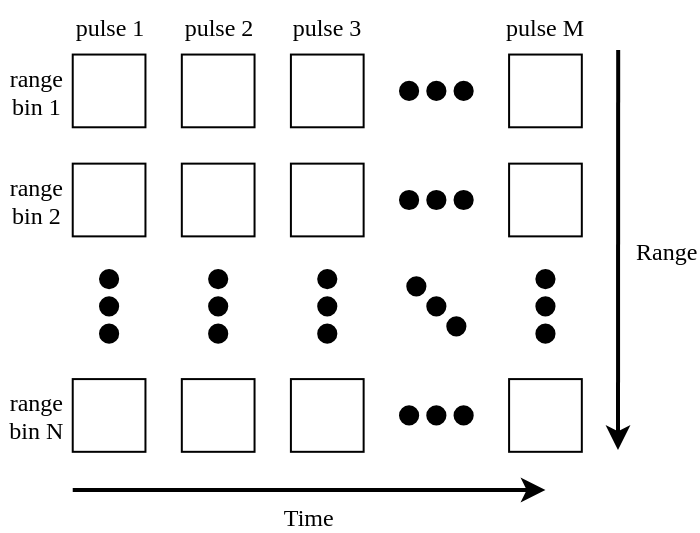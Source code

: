 <mxfile version="24.7.8">
  <diagram name="Page-1" id="86gcffnsuX3LsFzJbxiK">
    <mxGraphModel dx="988" dy="569" grid="1" gridSize="10" guides="1" tooltips="1" connect="1" arrows="1" fold="1" page="1" pageScale="1" pageWidth="350" pageHeight="350" math="0" shadow="0">
      <root>
        <mxCell id="0" />
        <mxCell id="1" parent="0" />
        <mxCell id="7R27D0WVe1T6TBkrIgwF-1" value="" style="rounded=0;whiteSpace=wrap;absoluteArcSize=0;imageAspect=1;fontFamily=Times New Roman;fontSize=12;container=0;" parent="1" vertex="1">
          <mxGeometry x="37.364" y="52.273" width="36.364" height="36.364" as="geometry" />
        </mxCell>
        <mxCell id="7R27D0WVe1T6TBkrIgwF-2" value="" style="rounded=0;whiteSpace=wrap;fontFamily=Times New Roman;fontSize=12;container=0;" parent="1" vertex="1">
          <mxGeometry x="37.364" y="106.818" width="36.364" height="36.364" as="geometry" />
        </mxCell>
        <mxCell id="7R27D0WVe1T6TBkrIgwF-4" value="" style="rounded=0;whiteSpace=wrap;fontFamily=Times New Roman;fontSize=12;container=0;" parent="1" vertex="1">
          <mxGeometry x="37.364" y="214.545" width="36.364" height="36.364" as="geometry" />
        </mxCell>
        <mxCell id="7R27D0WVe1T6TBkrIgwF-17" value="" style="rounded=0;whiteSpace=wrap;fontFamily=Times New Roman;fontSize=12;container=0;" parent="1" vertex="1">
          <mxGeometry x="91.909" y="52.273" width="36.364" height="36.364" as="geometry" />
        </mxCell>
        <mxCell id="7R27D0WVe1T6TBkrIgwF-18" value="" style="rounded=0;whiteSpace=wrap;fontFamily=Times New Roman;fontSize=12;container=0;" parent="1" vertex="1">
          <mxGeometry x="146.454" y="52.273" width="36.364" height="36.364" as="geometry" />
        </mxCell>
        <mxCell id="7R27D0WVe1T6TBkrIgwF-19" value="" style="rounded=0;whiteSpace=wrap;fontFamily=Times New Roman;fontSize=12;container=0;" parent="1" vertex="1">
          <mxGeometry x="255.545" y="52.273" width="36.364" height="36.364" as="geometry" />
        </mxCell>
        <mxCell id="7R27D0WVe1T6TBkrIgwF-30" value="" style="rounded=0;whiteSpace=wrap;fontFamily=Times New Roman;fontSize=12;container=0;" parent="1" vertex="1">
          <mxGeometry x="91.909" y="106.818" width="36.364" height="36.364" as="geometry" />
        </mxCell>
        <mxCell id="7R27D0WVe1T6TBkrIgwF-31" value="" style="rounded=0;whiteSpace=wrap;fontFamily=Times New Roman;fontSize=12;container=0;" parent="1" vertex="1">
          <mxGeometry x="146.454" y="106.818" width="36.364" height="36.364" as="geometry" />
        </mxCell>
        <mxCell id="7R27D0WVe1T6TBkrIgwF-32" value="" style="rounded=0;whiteSpace=wrap;fontFamily=Times New Roman;fontSize=12;container=0;" parent="1" vertex="1">
          <mxGeometry x="255.545" y="106.818" width="36.364" height="36.364" as="geometry" />
        </mxCell>
        <mxCell id="7R27D0WVe1T6TBkrIgwF-44" value="" style="rounded=0;whiteSpace=wrap;fontFamily=Times New Roman;fontSize=12;container=0;" parent="1" vertex="1">
          <mxGeometry x="91.909" y="214.545" width="36.364" height="36.364" as="geometry" />
        </mxCell>
        <mxCell id="7R27D0WVe1T6TBkrIgwF-49" value="" style="rounded=0;whiteSpace=wrap;fontFamily=Times New Roman;fontSize=12;container=0;" parent="1" vertex="1">
          <mxGeometry x="146.454" y="214.545" width="36.364" height="36.364" as="geometry" />
        </mxCell>
        <mxCell id="7R27D0WVe1T6TBkrIgwF-54" value="" style="rounded=0;whiteSpace=wrap;fontFamily=Times New Roman;fontSize=12;container=0;" parent="1" vertex="1">
          <mxGeometry x="255.545" y="214.545" width="36.364" height="36.364" as="geometry" />
        </mxCell>
        <mxCell id="7R27D0WVe1T6TBkrIgwF-59" value="pulse 1" style="text;strokeColor=none;fillColor=none;align=center;verticalAlign=middle;whiteSpace=wrap;rounded=0;fontFamily=Times New Roman;fontSize=12;container=0;" parent="1" vertex="1">
          <mxGeometry x="33.73" y="25" width="43.64" height="27.27" as="geometry" />
        </mxCell>
        <mxCell id="7R27D0WVe1T6TBkrIgwF-60" value="pulse 2" style="text;strokeColor=none;fillColor=none;align=center;verticalAlign=middle;whiteSpace=wrap;rounded=0;fontFamily=Times New Roman;fontSize=12;container=0;" parent="1" vertex="1">
          <mxGeometry x="90.55" y="25" width="39.09" height="27.27" as="geometry" />
        </mxCell>
        <mxCell id="7R27D0WVe1T6TBkrIgwF-61" value="pulse 3" style="text;strokeColor=none;fillColor=none;align=center;verticalAlign=middle;whiteSpace=wrap;rounded=0;fontFamily=Times New Roman;fontSize=12;container=0;" parent="1" vertex="1">
          <mxGeometry x="142.36" y="25" width="44.55" height="27.27" as="geometry" />
        </mxCell>
        <mxCell id="7R27D0WVe1T6TBkrIgwF-62" value="pulse M" style="text;strokeColor=none;fillColor=none;align=center;verticalAlign=middle;whiteSpace=wrap;rounded=0;fontFamily=Times New Roman;fontSize=12;container=0;" parent="1" vertex="1">
          <mxGeometry x="246.454" y="25" width="54.545" height="27.273" as="geometry" />
        </mxCell>
        <mxCell id="7R27D0WVe1T6TBkrIgwF-63" value="range&#xa;bin 1" style="text;strokeColor=none;fillColor=none;align=center;verticalAlign=middle;rounded=0;fontFamily=Times New Roman;fontSize=12;container=0;" parent="1" vertex="1">
          <mxGeometry x="1" y="56.818" width="36.364" height="27.273" as="geometry" />
        </mxCell>
        <mxCell id="7R27D0WVe1T6TBkrIgwF-64" value="range&#xa;bin 2" style="text;strokeColor=none;fillColor=none;align=center;verticalAlign=middle;rounded=0;fontFamily=Times New Roman;fontSize=12;container=0;" parent="1" vertex="1">
          <mxGeometry x="1" y="111.364" width="36.364" height="27.273" as="geometry" />
        </mxCell>
        <mxCell id="7R27D0WVe1T6TBkrIgwF-66" value="range&#xa;bin N" style="text;strokeColor=none;fillColor=none;align=center;verticalAlign=middle;rounded=0;fontFamily=Times New Roman;fontSize=12;container=0;" parent="1" vertex="1">
          <mxGeometry x="1" y="219.09" width="36.364" height="27.273" as="geometry" />
        </mxCell>
        <mxCell id="7R27D0WVe1T6TBkrIgwF-77" value="Time" style="endArrow=classic;rounded=0;strokeWidth=2;fontFamily=Times New Roman;fontSize=12;labelPosition=center;verticalLabelPosition=bottom;align=center;verticalAlign=top;labelBackgroundColor=none;" parent="1" edge="1">
          <mxGeometry width="50" height="50" relative="1" as="geometry">
            <mxPoint x="37.364" y="270" as="sourcePoint" />
            <mxPoint x="273.726" y="270" as="targetPoint" />
          </mxGeometry>
        </mxCell>
        <mxCell id="7R27D0WVe1T6TBkrIgwF-78" value="Range" style="endArrow=classic;rounded=0;strokeWidth=2;fontFamily=Times New Roman;fontSize=12;labelPosition=right;verticalLabelPosition=middle;align=left;verticalAlign=middle;labelBackgroundColor=none;spacingRight=0;spacingLeft=7;" parent="1" edge="1">
          <mxGeometry width="50" height="50" relative="1" as="geometry">
            <mxPoint x="310.09" y="50.003" as="sourcePoint" />
            <mxPoint x="310" y="250" as="targetPoint" />
            <mxPoint as="offset" />
          </mxGeometry>
        </mxCell>
        <mxCell id="7R27D0WVe1T6TBkrIgwF-6" value="" style="ellipse;whiteSpace=wrap;aspect=fixed;fillColor=#000000;connectable=0;allowArrows=0;fontFamily=Times New Roman;fontSize=12;container=0;" parent="1" vertex="1">
          <mxGeometry x="51.0" y="159.999" width="9.091" height="9.091" as="geometry" />
        </mxCell>
        <mxCell id="7R27D0WVe1T6TBkrIgwF-7" value="" style="ellipse;whiteSpace=wrap;aspect=fixed;fillColor=#000000;connectable=0;allowArrows=0;fontFamily=Times New Roman;fontSize=12;container=0;" parent="1" vertex="1">
          <mxGeometry x="51.0" y="187.272" width="9.091" height="9.091" as="geometry" />
        </mxCell>
        <mxCell id="7R27D0WVe1T6TBkrIgwF-8" value="" style="ellipse;whiteSpace=wrap;aspect=fixed;fillColor=#000000;connectable=0;allowArrows=0;fontFamily=Times New Roman;fontSize=12;container=0;" parent="1" vertex="1">
          <mxGeometry x="51.0" y="173.635" width="9.091" height="9.091" as="geometry" />
        </mxCell>
        <mxCell id="7R27D0WVe1T6TBkrIgwF-27" value="" style="ellipse;whiteSpace=wrap;aspect=fixed;fillColor=#000000;connectable=0;allowArrows=0;rotation=90;fontFamily=Times New Roman;fontSize=12;container=0;" parent="1" vertex="1">
          <mxGeometry x="228.272" y="65.909" width="9.091" height="9.091" as="geometry" />
        </mxCell>
        <mxCell id="7R27D0WVe1T6TBkrIgwF-28" value="" style="ellipse;whiteSpace=wrap;aspect=fixed;fillColor=#000000;connectable=0;allowArrows=0;rotation=90;fontFamily=Times New Roman;fontSize=12;container=0;" parent="1" vertex="1">
          <mxGeometry x="200.999" y="65.909" width="9.091" height="9.091" as="geometry" />
        </mxCell>
        <mxCell id="7R27D0WVe1T6TBkrIgwF-29" value="" style="ellipse;whiteSpace=wrap;aspect=fixed;fillColor=#000000;connectable=0;allowArrows=0;rotation=90;fontFamily=Times New Roman;fontSize=12;container=0;" parent="1" vertex="1">
          <mxGeometry x="214.636" y="65.909" width="9.091" height="9.091" as="geometry" />
        </mxCell>
        <mxCell id="7R27D0WVe1T6TBkrIgwF-34" value="" style="ellipse;whiteSpace=wrap;aspect=fixed;fillColor=#000000;connectable=0;allowArrows=0;rotation=90;fontFamily=Times New Roman;fontSize=12;container=0;" parent="1" vertex="1">
          <mxGeometry x="228.272" y="120.455" width="9.091" height="9.091" as="geometry" />
        </mxCell>
        <mxCell id="7R27D0WVe1T6TBkrIgwF-35" value="" style="ellipse;whiteSpace=wrap;aspect=fixed;fillColor=#000000;connectable=0;allowArrows=0;rotation=90;fontFamily=Times New Roman;fontSize=12;container=0;" parent="1" vertex="1">
          <mxGeometry x="200.999" y="120.455" width="9.091" height="9.091" as="geometry" />
        </mxCell>
        <mxCell id="7R27D0WVe1T6TBkrIgwF-36" value="" style="ellipse;whiteSpace=wrap;aspect=fixed;fillColor=#000000;connectable=0;allowArrows=0;rotation=90;fontFamily=Times New Roman;fontSize=12;container=0;" parent="1" vertex="1">
          <mxGeometry x="214.636" y="120.455" width="9.091" height="9.091" as="geometry" />
        </mxCell>
        <mxCell id="7R27D0WVe1T6TBkrIgwF-46" value="" style="ellipse;whiteSpace=wrap;aspect=fixed;fillColor=#000000;connectable=0;allowArrows=0;fontFamily=Times New Roman;fontSize=12;container=0;" parent="1" vertex="1">
          <mxGeometry x="105.545" y="159.999" width="9.091" height="9.091" as="geometry" />
        </mxCell>
        <mxCell id="7R27D0WVe1T6TBkrIgwF-47" value="" style="ellipse;whiteSpace=wrap;aspect=fixed;fillColor=#000000;connectable=0;allowArrows=0;fontFamily=Times New Roman;fontSize=12;container=0;" parent="1" vertex="1">
          <mxGeometry x="105.545" y="187.272" width="9.091" height="9.091" as="geometry" />
        </mxCell>
        <mxCell id="7R27D0WVe1T6TBkrIgwF-48" value="" style="ellipse;whiteSpace=wrap;aspect=fixed;fillColor=#000000;connectable=0;allowArrows=0;fontFamily=Times New Roman;fontSize=12;container=0;" parent="1" vertex="1">
          <mxGeometry x="105.545" y="173.635" width="9.091" height="9.091" as="geometry" />
        </mxCell>
        <mxCell id="7R27D0WVe1T6TBkrIgwF-51" value="" style="ellipse;whiteSpace=wrap;aspect=fixed;fillColor=#000000;connectable=0;allowArrows=0;fontFamily=Times New Roman;fontSize=12;container=0;" parent="1" vertex="1">
          <mxGeometry x="160.09" y="159.999" width="9.091" height="9.091" as="geometry" />
        </mxCell>
        <mxCell id="7R27D0WVe1T6TBkrIgwF-52" value="" style="ellipse;whiteSpace=wrap;aspect=fixed;fillColor=#000000;connectable=0;allowArrows=0;fontFamily=Times New Roman;fontSize=12;container=0;" parent="1" vertex="1">
          <mxGeometry x="160.09" y="187.272" width="9.091" height="9.091" as="geometry" />
        </mxCell>
        <mxCell id="7R27D0WVe1T6TBkrIgwF-53" value="" style="ellipse;whiteSpace=wrap;aspect=fixed;fillColor=#000000;connectable=0;allowArrows=0;fontFamily=Times New Roman;fontSize=12;container=0;" parent="1" vertex="1">
          <mxGeometry x="160.09" y="173.635" width="9.091" height="9.091" as="geometry" />
        </mxCell>
        <mxCell id="7R27D0WVe1T6TBkrIgwF-56" value="" style="ellipse;whiteSpace=wrap;aspect=fixed;fillColor=#000000;connectable=0;allowArrows=0;rotation=-45;fontFamily=Times New Roman;fontSize=12;container=0;" parent="1" vertex="1">
          <mxGeometry x="204.636" y="163.635" width="9.091" height="9.091" as="geometry" />
        </mxCell>
        <mxCell id="7R27D0WVe1T6TBkrIgwF-57" value="" style="ellipse;whiteSpace=wrap;aspect=fixed;fillColor=#000000;connectable=0;allowArrows=0;rotation=-45;fontFamily=Times New Roman;fontSize=12;container=0;" parent="1" vertex="1">
          <mxGeometry x="224.636" y="183.635" width="9.091" height="9.091" as="geometry" />
        </mxCell>
        <mxCell id="7R27D0WVe1T6TBkrIgwF-58" value="" style="ellipse;whiteSpace=wrap;aspect=fixed;fillColor=#000000;connectable=0;allowArrows=0;rotation=-45;fontFamily=Times New Roman;fontSize=12;container=0;" parent="1" vertex="1">
          <mxGeometry x="214.636" y="173.635" width="9.091" height="9.091" as="geometry" />
        </mxCell>
        <mxCell id="7R27D0WVe1T6TBkrIgwF-69" value="" style="ellipse;whiteSpace=wrap;aspect=fixed;fillColor=#000000;connectable=0;allowArrows=0;rotation=90;fontFamily=Times New Roman;fontSize=12;container=0;" parent="1" vertex="1">
          <mxGeometry x="228.272" y="228.181" width="9.091" height="9.091" as="geometry" />
        </mxCell>
        <mxCell id="7R27D0WVe1T6TBkrIgwF-70" value="" style="ellipse;whiteSpace=wrap;aspect=fixed;fillColor=#000000;connectable=0;allowArrows=0;rotation=90;fontFamily=Times New Roman;fontSize=12;container=0;" parent="1" vertex="1">
          <mxGeometry x="200.999" y="228.181" width="9.091" height="9.091" as="geometry" />
        </mxCell>
        <mxCell id="7R27D0WVe1T6TBkrIgwF-71" value="" style="ellipse;whiteSpace=wrap;aspect=fixed;fillColor=#000000;connectable=0;allowArrows=0;rotation=90;fontFamily=Times New Roman;fontSize=12;container=0;" parent="1" vertex="1">
          <mxGeometry x="214.636" y="228.181" width="9.091" height="9.091" as="geometry" />
        </mxCell>
        <mxCell id="7R27D0WVe1T6TBkrIgwF-73" value="" style="ellipse;whiteSpace=wrap;aspect=fixed;fillColor=#000000;connectable=0;allowArrows=0;fontFamily=Times New Roman;fontSize=12;container=0;" parent="1" vertex="1">
          <mxGeometry x="269.181" y="159.999" width="9.091" height="9.091" as="geometry" />
        </mxCell>
        <mxCell id="7R27D0WVe1T6TBkrIgwF-74" value="" style="ellipse;whiteSpace=wrap;aspect=fixed;fillColor=#000000;connectable=0;allowArrows=0;fontFamily=Times New Roman;fontSize=12;container=0;" parent="1" vertex="1">
          <mxGeometry x="269.181" y="187.272" width="9.091" height="9.091" as="geometry" />
        </mxCell>
        <mxCell id="7R27D0WVe1T6TBkrIgwF-75" value="" style="ellipse;whiteSpace=wrap;aspect=fixed;fillColor=#000000;connectable=0;allowArrows=0;fontFamily=Times New Roman;fontSize=12;container=0;" parent="1" vertex="1">
          <mxGeometry x="269.181" y="173.635" width="9.091" height="9.091" as="geometry" />
        </mxCell>
      </root>
    </mxGraphModel>
  </diagram>
</mxfile>

